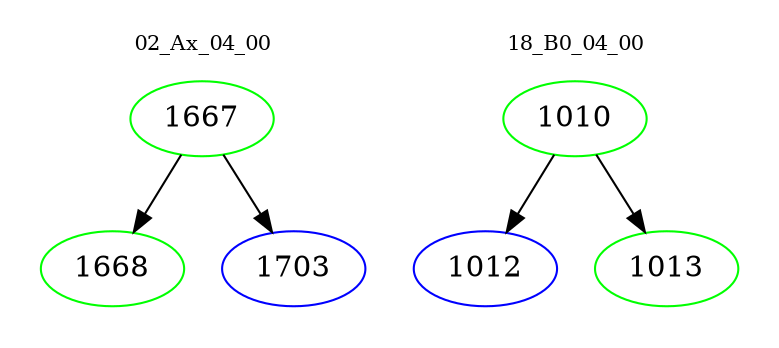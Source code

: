 digraph{
subgraph cluster_0 {
color = white
label = "02_Ax_04_00";
fontsize=10;
T0_1667 [label="1667", color="green"]
T0_1667 -> T0_1668 [color="black"]
T0_1668 [label="1668", color="green"]
T0_1667 -> T0_1703 [color="black"]
T0_1703 [label="1703", color="blue"]
}
subgraph cluster_1 {
color = white
label = "18_B0_04_00";
fontsize=10;
T1_1010 [label="1010", color="green"]
T1_1010 -> T1_1012 [color="black"]
T1_1012 [label="1012", color="blue"]
T1_1010 -> T1_1013 [color="black"]
T1_1013 [label="1013", color="green"]
}
}
